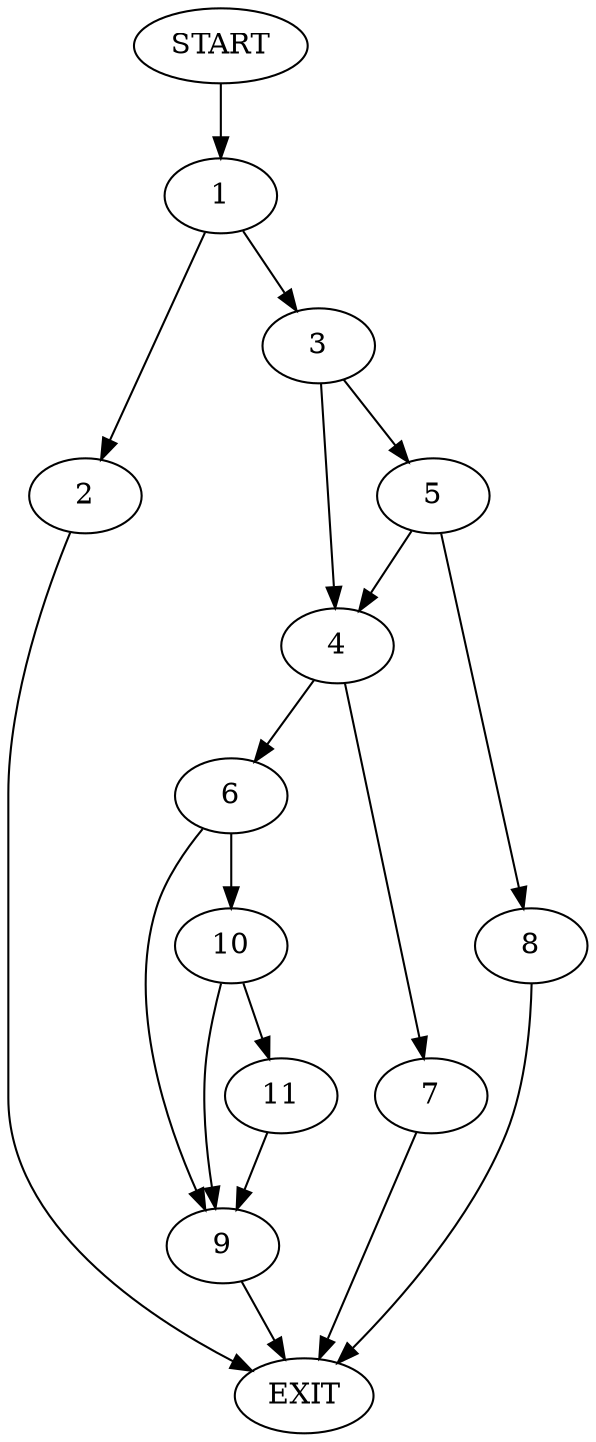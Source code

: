 digraph {
0 [label="START"]
12 [label="EXIT"]
0 -> 1
1 -> 2
1 -> 3
3 -> 4
3 -> 5
2 -> 12
4 -> 6
4 -> 7
5 -> 4
5 -> 8
8 -> 12
6 -> 9
6 -> 10
7 -> 12
9 -> 12
10 -> 9
10 -> 11
11 -> 9
}
